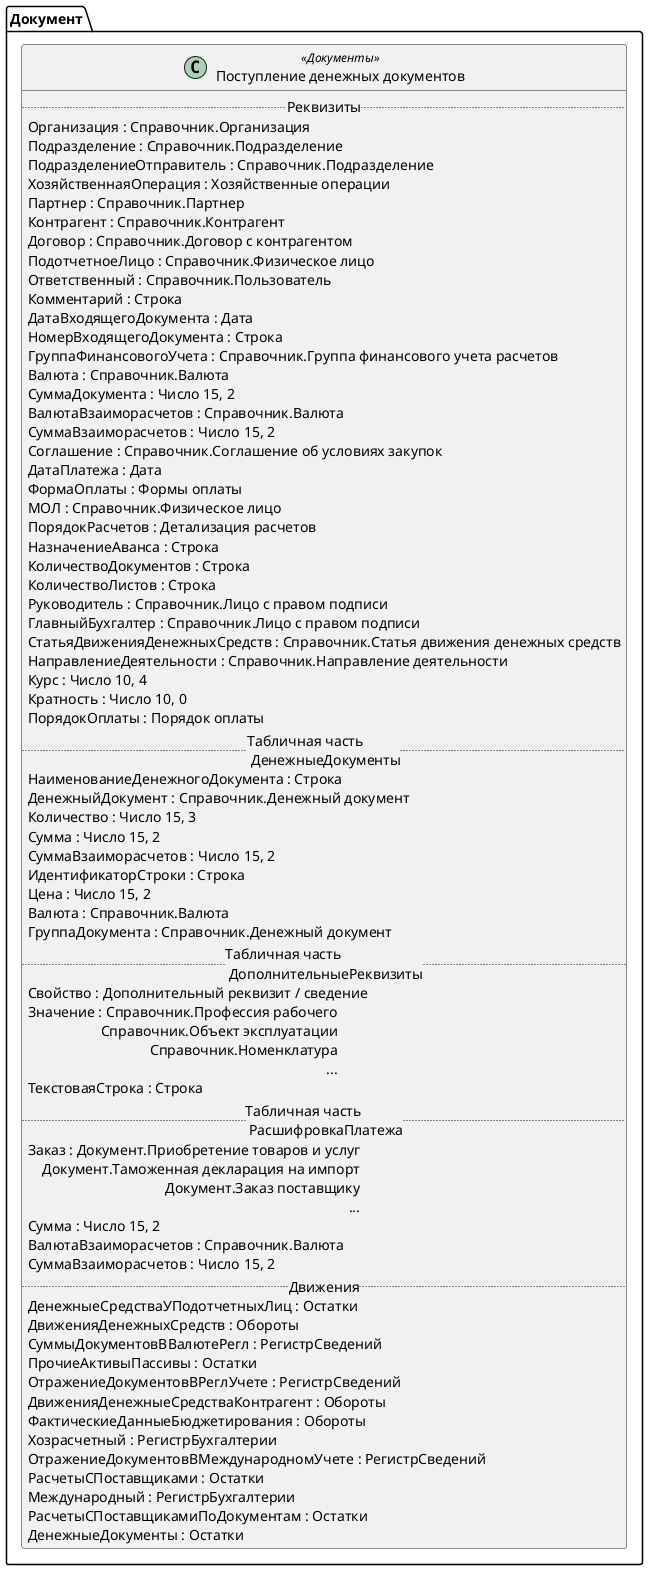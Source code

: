﻿@startuml ПоступлениеДенежныхДокументов
'!include templates.wsd
'..\include templates.wsd
class Документ.ПоступлениеДенежныхДокументов as "Поступление денежных документов" <<Документы>>
{
..Реквизиты..
Организация : Справочник.Организация
Подразделение : Справочник.Подразделение
ПодразделениеОтправитель : Справочник.Подразделение
ХозяйственнаяОперация : Хозяйственные операции
Партнер : Справочник.Партнер
Контрагент : Справочник.Контрагент
Договор : Справочник.Договор с контрагентом
ПодотчетноеЛицо : Справочник.Физическое лицо
Ответственный : Справочник.Пользователь
Комментарий : Строка
ДатаВходящегоДокумента : Дата
НомерВходящегоДокумента : Строка
ГруппаФинансовогоУчета : Справочник.Группа финансового учета расчетов
Валюта : Справочник.Валюта
СуммаДокумента : Число 15, 2
ВалютаВзаиморасчетов : Справочник.Валюта
СуммаВзаиморасчетов : Число 15, 2
Соглашение : Справочник.Соглашение об условиях закупок
ДатаПлатежа : Дата
ФормаОплаты : Формы оплаты
МОЛ : Справочник.Физическое лицо
ПорядокРасчетов : Детализация расчетов
НазначениеАванса : Строка
КоличествоДокументов : Строка
КоличествоЛистов : Строка
Руководитель : Справочник.Лицо с правом подписи
ГлавныйБухгалтер : Справочник.Лицо с правом подписи
СтатьяДвиженияДенежныхСредств : Справочник.Статья движения денежных средств
НаправлениеДеятельности : Справочник.Направление деятельности
Курс : Число 10, 4
Кратность : Число 10, 0
ПорядокОплаты : Порядок оплаты
..Табличная часть \n ДенежныеДокументы..
НаименованиеДенежногоДокумента : Строка
ДенежныйДокумент : Справочник.Денежный документ
Количество : Число 15, 3
Сумма : Число 15, 2
СуммаВзаиморасчетов : Число 15, 2
ИдентификаторСтроки : Строка
Цена : Число 15, 2
Валюта : Справочник.Валюта
ГруппаДокумента : Справочник.Денежный документ
..Табличная часть \n ДополнительныеРеквизиты..
Свойство : Дополнительный реквизит / сведение
Значение : Справочник.Профессия рабочего\rСправочник.Объект эксплуатации\rСправочник.Номенклатура\r...
ТекстоваяСтрока : Строка
..Табличная часть \n РасшифровкаПлатежа..
Заказ : Документ.Приобретение товаров и услуг\rДокумент.Таможенная декларация на импорт\rДокумент.Заказ поставщику\r...
Сумма : Число 15, 2
ВалютаВзаиморасчетов : Справочник.Валюта
СуммаВзаиморасчетов : Число 15, 2
..Движения..
ДенежныеСредстваУПодотчетныхЛиц : Остатки
ДвиженияДенежныхСредств : Обороты
СуммыДокументовВВалютеРегл : РегистрСведений
ПрочиеАктивыПассивы : Остатки
ОтражениеДокументовВРеглУчете : РегистрСведений
ДвиженияДенежныеСредстваКонтрагент : Обороты
ФактическиеДанныеБюджетирования : Обороты
Хозрасчетный : РегистрБухгалтерии
ОтражениеДокументовВМеждународномУчете : РегистрСведений
РасчетыСПоставщиками : Остатки
Международный : РегистрБухгалтерии
РасчетыСПоставщикамиПоДокументам : Остатки
ДенежныеДокументы : Остатки
}
@enduml
